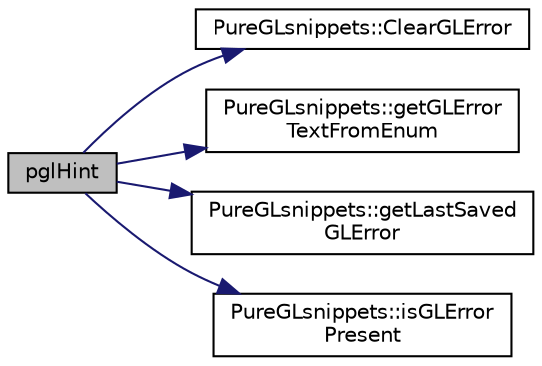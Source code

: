 digraph "pglHint"
{
 // LATEX_PDF_SIZE
  edge [fontname="Helvetica",fontsize="10",labelfontname="Helvetica",labelfontsize="10"];
  node [fontname="Helvetica",fontsize="10",shape=record];
  rankdir="LR";
  Node1 [label="pglHint",height=0.2,width=0.4,color="black", fillcolor="grey75", style="filled", fontcolor="black",tooltip=" "];
  Node1 -> Node2 [color="midnightblue",fontsize="10",style="solid",fontname="Helvetica"];
  Node2 [label="PureGLsnippets::ClearGLError",height=0.2,width=0.4,color="black", fillcolor="white", style="filled",URL="$class_pure_g_lsnippets.html#a861a8137e889cc2e6dd0b81eee84a6c3",tooltip="Clears GL error state."];
  Node1 -> Node3 [color="midnightblue",fontsize="10",style="solid",fontname="Helvetica"];
  Node3 [label="PureGLsnippets::getGLError\lTextFromEnum",height=0.2,width=0.4,color="black", fillcolor="white", style="filled",URL="$class_pure_g_lsnippets.html#ac9c5e3570d082ea2c1f51b185e238641",tooltip="Gets the string representation of the given GL error."];
  Node1 -> Node4 [color="midnightblue",fontsize="10",style="solid",fontname="Helvetica"];
  Node4 [label="PureGLsnippets::getLastSaved\lGLError",height=0.2,width=0.4,color="black", fillcolor="white", style="filled",URL="$class_pure_g_lsnippets.html#a65daf410252a99c8a322fea26bd4caf1",tooltip="Gets the last saved GL error."];
  Node1 -> Node5 [color="midnightblue",fontsize="10",style="solid",fontname="Helvetica"];
  Node5 [label="PureGLsnippets::isGLError\lPresent",height=0.2,width=0.4,color="black", fillcolor="white", style="filled",URL="$class_pure_g_lsnippets.html#a9901675747b09835eb82ddbad3a91fa5",tooltip="Gets whether there is an error in OpenGL or not."];
}
